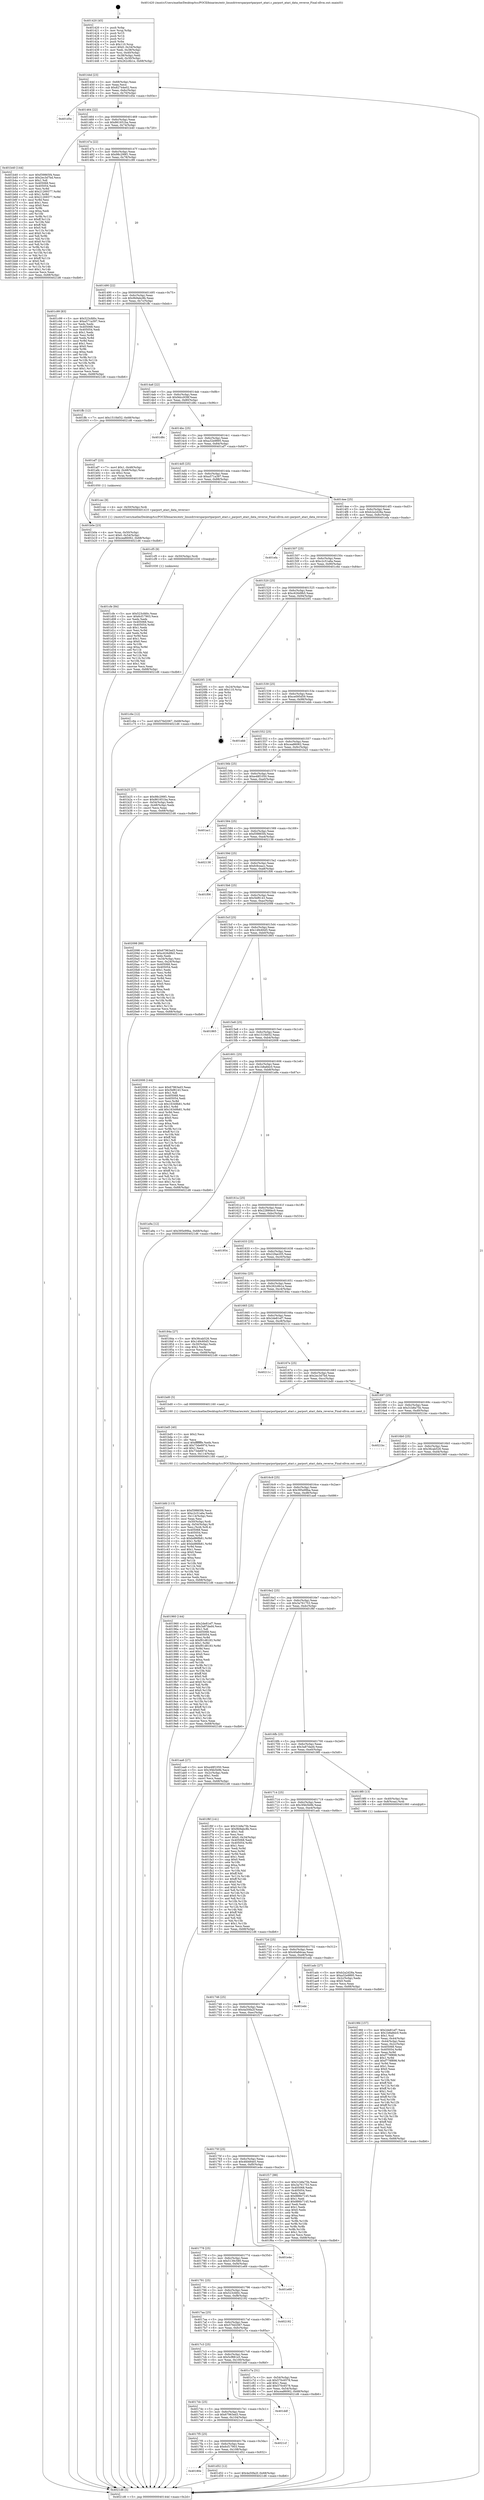 digraph "0x401420" {
  label = "0x401420 (/mnt/c/Users/mathe/Desktop/tcc/POCII/binaries/extr_linuxdriversparportparport_atari.c_parport_atari_data_reverse_Final-ollvm.out::main(0))"
  labelloc = "t"
  node[shape=record]

  Entry [label="",width=0.3,height=0.3,shape=circle,fillcolor=black,style=filled]
  "0x40144d" [label="{
     0x40144d [23]\l
     | [instrs]\l
     &nbsp;&nbsp;0x40144d \<+3\>: mov -0x68(%rbp),%eax\l
     &nbsp;&nbsp;0x401450 \<+2\>: mov %eax,%ecx\l
     &nbsp;&nbsp;0x401452 \<+6\>: sub $0x82744e02,%ecx\l
     &nbsp;&nbsp;0x401458 \<+3\>: mov %eax,-0x6c(%rbp)\l
     &nbsp;&nbsp;0x40145b \<+3\>: mov %ecx,-0x70(%rbp)\l
     &nbsp;&nbsp;0x40145e \<+6\>: je 0000000000401d5e \<main+0x93e\>\l
  }"]
  "0x401d5e" [label="{
     0x401d5e\l
  }", style=dashed]
  "0x401464" [label="{
     0x401464 [22]\l
     | [instrs]\l
     &nbsp;&nbsp;0x401464 \<+5\>: jmp 0000000000401469 \<main+0x49\>\l
     &nbsp;&nbsp;0x401469 \<+3\>: mov -0x6c(%rbp),%eax\l
     &nbsp;&nbsp;0x40146c \<+5\>: sub $0x861651ba,%eax\l
     &nbsp;&nbsp;0x401471 \<+3\>: mov %eax,-0x74(%rbp)\l
     &nbsp;&nbsp;0x401474 \<+6\>: je 0000000000401b40 \<main+0x720\>\l
  }"]
  Exit [label="",width=0.3,height=0.3,shape=circle,fillcolor=black,style=filled,peripheries=2]
  "0x401b40" [label="{
     0x401b40 [144]\l
     | [instrs]\l
     &nbsp;&nbsp;0x401b40 \<+5\>: mov $0xf39865f4,%eax\l
     &nbsp;&nbsp;0x401b45 \<+5\>: mov $0x2ec3d7bd,%ecx\l
     &nbsp;&nbsp;0x401b4a \<+2\>: mov $0x1,%dl\l
     &nbsp;&nbsp;0x401b4c \<+7\>: mov 0x405068,%esi\l
     &nbsp;&nbsp;0x401b53 \<+7\>: mov 0x405054,%edi\l
     &nbsp;&nbsp;0x401b5a \<+3\>: mov %esi,%r8d\l
     &nbsp;&nbsp;0x401b5d \<+7\>: add $0x21269377,%r8d\l
     &nbsp;&nbsp;0x401b64 \<+4\>: sub $0x1,%r8d\l
     &nbsp;&nbsp;0x401b68 \<+7\>: sub $0x21269377,%r8d\l
     &nbsp;&nbsp;0x401b6f \<+4\>: imul %r8d,%esi\l
     &nbsp;&nbsp;0x401b73 \<+3\>: and $0x1,%esi\l
     &nbsp;&nbsp;0x401b76 \<+3\>: cmp $0x0,%esi\l
     &nbsp;&nbsp;0x401b79 \<+4\>: sete %r9b\l
     &nbsp;&nbsp;0x401b7d \<+3\>: cmp $0xa,%edi\l
     &nbsp;&nbsp;0x401b80 \<+4\>: setl %r10b\l
     &nbsp;&nbsp;0x401b84 \<+3\>: mov %r9b,%r11b\l
     &nbsp;&nbsp;0x401b87 \<+4\>: xor $0xff,%r11b\l
     &nbsp;&nbsp;0x401b8b \<+3\>: mov %r10b,%bl\l
     &nbsp;&nbsp;0x401b8e \<+3\>: xor $0xff,%bl\l
     &nbsp;&nbsp;0x401b91 \<+3\>: xor $0x0,%dl\l
     &nbsp;&nbsp;0x401b94 \<+3\>: mov %r11b,%r14b\l
     &nbsp;&nbsp;0x401b97 \<+4\>: and $0x0,%r14b\l
     &nbsp;&nbsp;0x401b9b \<+3\>: and %dl,%r9b\l
     &nbsp;&nbsp;0x401b9e \<+3\>: mov %bl,%r15b\l
     &nbsp;&nbsp;0x401ba1 \<+4\>: and $0x0,%r15b\l
     &nbsp;&nbsp;0x401ba5 \<+3\>: and %dl,%r10b\l
     &nbsp;&nbsp;0x401ba8 \<+3\>: or %r9b,%r14b\l
     &nbsp;&nbsp;0x401bab \<+3\>: or %r10b,%r15b\l
     &nbsp;&nbsp;0x401bae \<+3\>: xor %r15b,%r14b\l
     &nbsp;&nbsp;0x401bb1 \<+3\>: or %bl,%r11b\l
     &nbsp;&nbsp;0x401bb4 \<+4\>: xor $0xff,%r11b\l
     &nbsp;&nbsp;0x401bb8 \<+3\>: or $0x0,%dl\l
     &nbsp;&nbsp;0x401bbb \<+3\>: and %dl,%r11b\l
     &nbsp;&nbsp;0x401bbe \<+3\>: or %r11b,%r14b\l
     &nbsp;&nbsp;0x401bc1 \<+4\>: test $0x1,%r14b\l
     &nbsp;&nbsp;0x401bc5 \<+3\>: cmovne %ecx,%eax\l
     &nbsp;&nbsp;0x401bc8 \<+3\>: mov %eax,-0x68(%rbp)\l
     &nbsp;&nbsp;0x401bcb \<+5\>: jmp 00000000004021d6 \<main+0xdb6\>\l
  }"]
  "0x40147a" [label="{
     0x40147a [22]\l
     | [instrs]\l
     &nbsp;&nbsp;0x40147a \<+5\>: jmp 000000000040147f \<main+0x5f\>\l
     &nbsp;&nbsp;0x40147f \<+3\>: mov -0x6c(%rbp),%eax\l
     &nbsp;&nbsp;0x401482 \<+5\>: sub $0x98c299f1,%eax\l
     &nbsp;&nbsp;0x401487 \<+3\>: mov %eax,-0x78(%rbp)\l
     &nbsp;&nbsp;0x40148a \<+6\>: je 0000000000401c99 \<main+0x879\>\l
  }"]
  "0x40180e" [label="{
     0x40180e\l
  }", style=dashed]
  "0x401c99" [label="{
     0x401c99 [83]\l
     | [instrs]\l
     &nbsp;&nbsp;0x401c99 \<+5\>: mov $0x523cfd0c,%eax\l
     &nbsp;&nbsp;0x401c9e \<+5\>: mov $0xa571a397,%ecx\l
     &nbsp;&nbsp;0x401ca3 \<+2\>: xor %edx,%edx\l
     &nbsp;&nbsp;0x401ca5 \<+7\>: mov 0x405068,%esi\l
     &nbsp;&nbsp;0x401cac \<+7\>: mov 0x405054,%edi\l
     &nbsp;&nbsp;0x401cb3 \<+3\>: sub $0x1,%edx\l
     &nbsp;&nbsp;0x401cb6 \<+3\>: mov %esi,%r8d\l
     &nbsp;&nbsp;0x401cb9 \<+3\>: add %edx,%r8d\l
     &nbsp;&nbsp;0x401cbc \<+4\>: imul %r8d,%esi\l
     &nbsp;&nbsp;0x401cc0 \<+3\>: and $0x1,%esi\l
     &nbsp;&nbsp;0x401cc3 \<+3\>: cmp $0x0,%esi\l
     &nbsp;&nbsp;0x401cc6 \<+4\>: sete %r9b\l
     &nbsp;&nbsp;0x401cca \<+3\>: cmp $0xa,%edi\l
     &nbsp;&nbsp;0x401ccd \<+4\>: setl %r10b\l
     &nbsp;&nbsp;0x401cd1 \<+3\>: mov %r9b,%r11b\l
     &nbsp;&nbsp;0x401cd4 \<+3\>: and %r10b,%r11b\l
     &nbsp;&nbsp;0x401cd7 \<+3\>: xor %r10b,%r9b\l
     &nbsp;&nbsp;0x401cda \<+3\>: or %r9b,%r11b\l
     &nbsp;&nbsp;0x401cdd \<+4\>: test $0x1,%r11b\l
     &nbsp;&nbsp;0x401ce1 \<+3\>: cmovne %ecx,%eax\l
     &nbsp;&nbsp;0x401ce4 \<+3\>: mov %eax,-0x68(%rbp)\l
     &nbsp;&nbsp;0x401ce7 \<+5\>: jmp 00000000004021d6 \<main+0xdb6\>\l
  }"]
  "0x401490" [label="{
     0x401490 [22]\l
     | [instrs]\l
     &nbsp;&nbsp;0x401490 \<+5\>: jmp 0000000000401495 \<main+0x75\>\l
     &nbsp;&nbsp;0x401495 \<+3\>: mov -0x6c(%rbp),%eax\l
     &nbsp;&nbsp;0x401498 \<+5\>: sub $0x9b9abc8b,%eax\l
     &nbsp;&nbsp;0x40149d \<+3\>: mov %eax,-0x7c(%rbp)\l
     &nbsp;&nbsp;0x4014a0 \<+6\>: je 0000000000401ffc \<main+0xbdc\>\l
  }"]
  "0x401d52" [label="{
     0x401d52 [12]\l
     | [instrs]\l
     &nbsp;&nbsp;0x401d52 \<+7\>: movl $0x4a50fa2f,-0x68(%rbp)\l
     &nbsp;&nbsp;0x401d59 \<+5\>: jmp 00000000004021d6 \<main+0xdb6\>\l
  }"]
  "0x401ffc" [label="{
     0x401ffc [12]\l
     | [instrs]\l
     &nbsp;&nbsp;0x401ffc \<+7\>: movl $0x1510bf32,-0x68(%rbp)\l
     &nbsp;&nbsp;0x402003 \<+5\>: jmp 00000000004021d6 \<main+0xdb6\>\l
  }"]
  "0x4014a6" [label="{
     0x4014a6 [22]\l
     | [instrs]\l
     &nbsp;&nbsp;0x4014a6 \<+5\>: jmp 00000000004014ab \<main+0x8b\>\l
     &nbsp;&nbsp;0x4014ab \<+3\>: mov -0x6c(%rbp),%eax\l
     &nbsp;&nbsp;0x4014ae \<+5\>: sub $0x9dcc939f,%eax\l
     &nbsp;&nbsp;0x4014b3 \<+3\>: mov %eax,-0x80(%rbp)\l
     &nbsp;&nbsp;0x4014b6 \<+6\>: je 0000000000401d8c \<main+0x96c\>\l
  }"]
  "0x4017f5" [label="{
     0x4017f5 [25]\l
     | [instrs]\l
     &nbsp;&nbsp;0x4017f5 \<+5\>: jmp 00000000004017fa \<main+0x3da\>\l
     &nbsp;&nbsp;0x4017fa \<+3\>: mov -0x6c(%rbp),%eax\l
     &nbsp;&nbsp;0x4017fd \<+5\>: sub $0x6cf17903,%eax\l
     &nbsp;&nbsp;0x401802 \<+6\>: mov %eax,-0x108(%rbp)\l
     &nbsp;&nbsp;0x401808 \<+6\>: je 0000000000401d52 \<main+0x932\>\l
  }"]
  "0x401d8c" [label="{
     0x401d8c\l
  }", style=dashed]
  "0x4014bc" [label="{
     0x4014bc [25]\l
     | [instrs]\l
     &nbsp;&nbsp;0x4014bc \<+5\>: jmp 00000000004014c1 \<main+0xa1\>\l
     &nbsp;&nbsp;0x4014c1 \<+3\>: mov -0x6c(%rbp),%eax\l
     &nbsp;&nbsp;0x4014c4 \<+5\>: sub $0xa32e9895,%eax\l
     &nbsp;&nbsp;0x4014c9 \<+6\>: mov %eax,-0x84(%rbp)\l
     &nbsp;&nbsp;0x4014cf \<+6\>: je 0000000000401af7 \<main+0x6d7\>\l
  }"]
  "0x4021cf" [label="{
     0x4021cf\l
  }", style=dashed]
  "0x401af7" [label="{
     0x401af7 [23]\l
     | [instrs]\l
     &nbsp;&nbsp;0x401af7 \<+7\>: movl $0x1,-0x48(%rbp)\l
     &nbsp;&nbsp;0x401afe \<+4\>: movslq -0x48(%rbp),%rax\l
     &nbsp;&nbsp;0x401b02 \<+4\>: shl $0x2,%rax\l
     &nbsp;&nbsp;0x401b06 \<+3\>: mov %rax,%rdi\l
     &nbsp;&nbsp;0x401b09 \<+5\>: call 0000000000401050 \<malloc@plt\>\l
     | [calls]\l
     &nbsp;&nbsp;0x401050 \{1\} (unknown)\l
  }"]
  "0x4014d5" [label="{
     0x4014d5 [25]\l
     | [instrs]\l
     &nbsp;&nbsp;0x4014d5 \<+5\>: jmp 00000000004014da \<main+0xba\>\l
     &nbsp;&nbsp;0x4014da \<+3\>: mov -0x6c(%rbp),%eax\l
     &nbsp;&nbsp;0x4014dd \<+5\>: sub $0xa571a397,%eax\l
     &nbsp;&nbsp;0x4014e2 \<+6\>: mov %eax,-0x88(%rbp)\l
     &nbsp;&nbsp;0x4014e8 \<+6\>: je 0000000000401cec \<main+0x8cc\>\l
  }"]
  "0x4017dc" [label="{
     0x4017dc [25]\l
     | [instrs]\l
     &nbsp;&nbsp;0x4017dc \<+5\>: jmp 00000000004017e1 \<main+0x3c1\>\l
     &nbsp;&nbsp;0x4017e1 \<+3\>: mov -0x6c(%rbp),%eax\l
     &nbsp;&nbsp;0x4017e4 \<+5\>: sub $0x67963ed3,%eax\l
     &nbsp;&nbsp;0x4017e9 \<+6\>: mov %eax,-0x104(%rbp)\l
     &nbsp;&nbsp;0x4017ef \<+6\>: je 00000000004021cf \<main+0xdaf\>\l
  }"]
  "0x401cec" [label="{
     0x401cec [9]\l
     | [instrs]\l
     &nbsp;&nbsp;0x401cec \<+4\>: mov -0x50(%rbp),%rdi\l
     &nbsp;&nbsp;0x401cf0 \<+5\>: call 0000000000401410 \<parport_atari_data_reverse\>\l
     | [calls]\l
     &nbsp;&nbsp;0x401410 \{1\} (/mnt/c/Users/mathe/Desktop/tcc/POCII/binaries/extr_linuxdriversparportparport_atari.c_parport_atari_data_reverse_Final-ollvm.out::parport_atari_data_reverse)\l
  }"]
  "0x4014ee" [label="{
     0x4014ee [25]\l
     | [instrs]\l
     &nbsp;&nbsp;0x4014ee \<+5\>: jmp 00000000004014f3 \<main+0xd3\>\l
     &nbsp;&nbsp;0x4014f3 \<+3\>: mov -0x6c(%rbp),%eax\l
     &nbsp;&nbsp;0x4014f6 \<+5\>: sub $0xb2a2d28a,%eax\l
     &nbsp;&nbsp;0x4014fb \<+6\>: mov %eax,-0x8c(%rbp)\l
     &nbsp;&nbsp;0x401501 \<+6\>: je 0000000000401efa \<main+0xada\>\l
  }"]
  "0x401ddf" [label="{
     0x401ddf\l
  }", style=dashed]
  "0x401efa" [label="{
     0x401efa\l
  }", style=dashed]
  "0x401507" [label="{
     0x401507 [25]\l
     | [instrs]\l
     &nbsp;&nbsp;0x401507 \<+5\>: jmp 000000000040150c \<main+0xec\>\l
     &nbsp;&nbsp;0x40150c \<+3\>: mov -0x6c(%rbp),%eax\l
     &nbsp;&nbsp;0x40150f \<+5\>: sub $0xc2c51a6a,%eax\l
     &nbsp;&nbsp;0x401514 \<+6\>: mov %eax,-0x90(%rbp)\l
     &nbsp;&nbsp;0x40151a \<+6\>: je 0000000000401c6e \<main+0x84e\>\l
  }"]
  "0x401cfe" [label="{
     0x401cfe [84]\l
     | [instrs]\l
     &nbsp;&nbsp;0x401cfe \<+5\>: mov $0x523cfd0c,%eax\l
     &nbsp;&nbsp;0x401d03 \<+5\>: mov $0x6cf17903,%ecx\l
     &nbsp;&nbsp;0x401d08 \<+2\>: xor %edx,%edx\l
     &nbsp;&nbsp;0x401d0a \<+7\>: mov 0x405068,%esi\l
     &nbsp;&nbsp;0x401d11 \<+8\>: mov 0x405054,%r8d\l
     &nbsp;&nbsp;0x401d19 \<+3\>: sub $0x1,%edx\l
     &nbsp;&nbsp;0x401d1c \<+3\>: mov %esi,%r9d\l
     &nbsp;&nbsp;0x401d1f \<+3\>: add %edx,%r9d\l
     &nbsp;&nbsp;0x401d22 \<+4\>: imul %r9d,%esi\l
     &nbsp;&nbsp;0x401d26 \<+3\>: and $0x1,%esi\l
     &nbsp;&nbsp;0x401d29 \<+3\>: cmp $0x0,%esi\l
     &nbsp;&nbsp;0x401d2c \<+4\>: sete %r10b\l
     &nbsp;&nbsp;0x401d30 \<+4\>: cmp $0xa,%r8d\l
     &nbsp;&nbsp;0x401d34 \<+4\>: setl %r11b\l
     &nbsp;&nbsp;0x401d38 \<+3\>: mov %r10b,%bl\l
     &nbsp;&nbsp;0x401d3b \<+3\>: and %r11b,%bl\l
     &nbsp;&nbsp;0x401d3e \<+3\>: xor %r11b,%r10b\l
     &nbsp;&nbsp;0x401d41 \<+3\>: or %r10b,%bl\l
     &nbsp;&nbsp;0x401d44 \<+3\>: test $0x1,%bl\l
     &nbsp;&nbsp;0x401d47 \<+3\>: cmovne %ecx,%eax\l
     &nbsp;&nbsp;0x401d4a \<+3\>: mov %eax,-0x68(%rbp)\l
     &nbsp;&nbsp;0x401d4d \<+5\>: jmp 00000000004021d6 \<main+0xdb6\>\l
  }"]
  "0x401c6e" [label="{
     0x401c6e [12]\l
     | [instrs]\l
     &nbsp;&nbsp;0x401c6e \<+7\>: movl $0x576d2067,-0x68(%rbp)\l
     &nbsp;&nbsp;0x401c75 \<+5\>: jmp 00000000004021d6 \<main+0xdb6\>\l
  }"]
  "0x401520" [label="{
     0x401520 [25]\l
     | [instrs]\l
     &nbsp;&nbsp;0x401520 \<+5\>: jmp 0000000000401525 \<main+0x105\>\l
     &nbsp;&nbsp;0x401525 \<+3\>: mov -0x6c(%rbp),%eax\l
     &nbsp;&nbsp;0x401528 \<+5\>: sub $0xc626d9b5,%eax\l
     &nbsp;&nbsp;0x40152d \<+6\>: mov %eax,-0x94(%rbp)\l
     &nbsp;&nbsp;0x401533 \<+6\>: je 00000000004020f1 \<main+0xcd1\>\l
  }"]
  "0x401cf5" [label="{
     0x401cf5 [9]\l
     | [instrs]\l
     &nbsp;&nbsp;0x401cf5 \<+4\>: mov -0x50(%rbp),%rdi\l
     &nbsp;&nbsp;0x401cf9 \<+5\>: call 0000000000401030 \<free@plt\>\l
     | [calls]\l
     &nbsp;&nbsp;0x401030 \{1\} (unknown)\l
  }"]
  "0x4020f1" [label="{
     0x4020f1 [19]\l
     | [instrs]\l
     &nbsp;&nbsp;0x4020f1 \<+3\>: mov -0x24(%rbp),%eax\l
     &nbsp;&nbsp;0x4020f4 \<+7\>: add $0x110,%rsp\l
     &nbsp;&nbsp;0x4020fb \<+1\>: pop %rbx\l
     &nbsp;&nbsp;0x4020fc \<+2\>: pop %r12\l
     &nbsp;&nbsp;0x4020fe \<+2\>: pop %r14\l
     &nbsp;&nbsp;0x402100 \<+2\>: pop %r15\l
     &nbsp;&nbsp;0x402102 \<+1\>: pop %rbp\l
     &nbsp;&nbsp;0x402103 \<+1\>: ret\l
  }"]
  "0x401539" [label="{
     0x401539 [25]\l
     | [instrs]\l
     &nbsp;&nbsp;0x401539 \<+5\>: jmp 000000000040153e \<main+0x11e\>\l
     &nbsp;&nbsp;0x40153e \<+3\>: mov -0x6c(%rbp),%eax\l
     &nbsp;&nbsp;0x401541 \<+5\>: sub $0xce095d59,%eax\l
     &nbsp;&nbsp;0x401546 \<+6\>: mov %eax,-0x98(%rbp)\l
     &nbsp;&nbsp;0x40154c \<+6\>: je 0000000000401ebb \<main+0xa9b\>\l
  }"]
  "0x4017c3" [label="{
     0x4017c3 [25]\l
     | [instrs]\l
     &nbsp;&nbsp;0x4017c3 \<+5\>: jmp 00000000004017c8 \<main+0x3a8\>\l
     &nbsp;&nbsp;0x4017c8 \<+3\>: mov -0x6c(%rbp),%eax\l
     &nbsp;&nbsp;0x4017cb \<+5\>: sub $0x5cf881e5,%eax\l
     &nbsp;&nbsp;0x4017d0 \<+6\>: mov %eax,-0x100(%rbp)\l
     &nbsp;&nbsp;0x4017d6 \<+6\>: je 0000000000401ddf \<main+0x9bf\>\l
  }"]
  "0x401ebb" [label="{
     0x401ebb\l
  }", style=dashed]
  "0x401552" [label="{
     0x401552 [25]\l
     | [instrs]\l
     &nbsp;&nbsp;0x401552 \<+5\>: jmp 0000000000401557 \<main+0x137\>\l
     &nbsp;&nbsp;0x401557 \<+3\>: mov -0x6c(%rbp),%eax\l
     &nbsp;&nbsp;0x40155a \<+5\>: sub $0xcea86062,%eax\l
     &nbsp;&nbsp;0x40155f \<+6\>: mov %eax,-0x9c(%rbp)\l
     &nbsp;&nbsp;0x401565 \<+6\>: je 0000000000401b25 \<main+0x705\>\l
  }"]
  "0x401c7a" [label="{
     0x401c7a [31]\l
     | [instrs]\l
     &nbsp;&nbsp;0x401c7a \<+3\>: mov -0x54(%rbp),%eax\l
     &nbsp;&nbsp;0x401c7d \<+5\>: sub $0x570c6578,%eax\l
     &nbsp;&nbsp;0x401c82 \<+3\>: add $0x1,%eax\l
     &nbsp;&nbsp;0x401c85 \<+5\>: add $0x570c6578,%eax\l
     &nbsp;&nbsp;0x401c8a \<+3\>: mov %eax,-0x54(%rbp)\l
     &nbsp;&nbsp;0x401c8d \<+7\>: movl $0xcea86062,-0x68(%rbp)\l
     &nbsp;&nbsp;0x401c94 \<+5\>: jmp 00000000004021d6 \<main+0xdb6\>\l
  }"]
  "0x401b25" [label="{
     0x401b25 [27]\l
     | [instrs]\l
     &nbsp;&nbsp;0x401b25 \<+5\>: mov $0x98c299f1,%eax\l
     &nbsp;&nbsp;0x401b2a \<+5\>: mov $0x861651ba,%ecx\l
     &nbsp;&nbsp;0x401b2f \<+3\>: mov -0x54(%rbp),%edx\l
     &nbsp;&nbsp;0x401b32 \<+3\>: cmp -0x48(%rbp),%edx\l
     &nbsp;&nbsp;0x401b35 \<+3\>: cmovl %ecx,%eax\l
     &nbsp;&nbsp;0x401b38 \<+3\>: mov %eax,-0x68(%rbp)\l
     &nbsp;&nbsp;0x401b3b \<+5\>: jmp 00000000004021d6 \<main+0xdb6\>\l
  }"]
  "0x40156b" [label="{
     0x40156b [25]\l
     | [instrs]\l
     &nbsp;&nbsp;0x40156b \<+5\>: jmp 0000000000401570 \<main+0x150\>\l
     &nbsp;&nbsp;0x401570 \<+3\>: mov -0x6c(%rbp),%eax\l
     &nbsp;&nbsp;0x401573 \<+5\>: sub $0xe48f1050,%eax\l
     &nbsp;&nbsp;0x401578 \<+6\>: mov %eax,-0xa0(%rbp)\l
     &nbsp;&nbsp;0x40157e \<+6\>: je 0000000000401ac1 \<main+0x6a1\>\l
  }"]
  "0x4017aa" [label="{
     0x4017aa [25]\l
     | [instrs]\l
     &nbsp;&nbsp;0x4017aa \<+5\>: jmp 00000000004017af \<main+0x38f\>\l
     &nbsp;&nbsp;0x4017af \<+3\>: mov -0x6c(%rbp),%eax\l
     &nbsp;&nbsp;0x4017b2 \<+5\>: sub $0x576d2067,%eax\l
     &nbsp;&nbsp;0x4017b7 \<+6\>: mov %eax,-0xfc(%rbp)\l
     &nbsp;&nbsp;0x4017bd \<+6\>: je 0000000000401c7a \<main+0x85a\>\l
  }"]
  "0x401ac1" [label="{
     0x401ac1\l
  }", style=dashed]
  "0x401584" [label="{
     0x401584 [25]\l
     | [instrs]\l
     &nbsp;&nbsp;0x401584 \<+5\>: jmp 0000000000401589 \<main+0x169\>\l
     &nbsp;&nbsp;0x401589 \<+3\>: mov -0x6c(%rbp),%eax\l
     &nbsp;&nbsp;0x40158c \<+5\>: sub $0xf39865f4,%eax\l
     &nbsp;&nbsp;0x401591 \<+6\>: mov %eax,-0xa4(%rbp)\l
     &nbsp;&nbsp;0x401597 \<+6\>: je 0000000000402138 \<main+0xd18\>\l
  }"]
  "0x402192" [label="{
     0x402192\l
  }", style=dashed]
  "0x402138" [label="{
     0x402138\l
  }", style=dashed]
  "0x40159d" [label="{
     0x40159d [25]\l
     | [instrs]\l
     &nbsp;&nbsp;0x40159d \<+5\>: jmp 00000000004015a2 \<main+0x182\>\l
     &nbsp;&nbsp;0x4015a2 \<+3\>: mov -0x6c(%rbp),%eax\l
     &nbsp;&nbsp;0x4015a5 \<+5\>: sub $0xfc9ceacc,%eax\l
     &nbsp;&nbsp;0x4015aa \<+6\>: mov %eax,-0xa8(%rbp)\l
     &nbsp;&nbsp;0x4015b0 \<+6\>: je 0000000000401f06 \<main+0xae6\>\l
  }"]
  "0x401791" [label="{
     0x401791 [25]\l
     | [instrs]\l
     &nbsp;&nbsp;0x401791 \<+5\>: jmp 0000000000401796 \<main+0x376\>\l
     &nbsp;&nbsp;0x401796 \<+3\>: mov -0x6c(%rbp),%eax\l
     &nbsp;&nbsp;0x401799 \<+5\>: sub $0x523cfd0c,%eax\l
     &nbsp;&nbsp;0x40179e \<+6\>: mov %eax,-0xf8(%rbp)\l
     &nbsp;&nbsp;0x4017a4 \<+6\>: je 0000000000402192 \<main+0xd72\>\l
  }"]
  "0x401f06" [label="{
     0x401f06\l
  }", style=dashed]
  "0x4015b6" [label="{
     0x4015b6 [25]\l
     | [instrs]\l
     &nbsp;&nbsp;0x4015b6 \<+5\>: jmp 00000000004015bb \<main+0x19b\>\l
     &nbsp;&nbsp;0x4015bb \<+3\>: mov -0x6c(%rbp),%eax\l
     &nbsp;&nbsp;0x4015be \<+5\>: sub $0x5bf8143,%eax\l
     &nbsp;&nbsp;0x4015c3 \<+6\>: mov %eax,-0xac(%rbp)\l
     &nbsp;&nbsp;0x4015c9 \<+6\>: je 0000000000402098 \<main+0xc78\>\l
  }"]
  "0x401e69" [label="{
     0x401e69\l
  }", style=dashed]
  "0x402098" [label="{
     0x402098 [89]\l
     | [instrs]\l
     &nbsp;&nbsp;0x402098 \<+5\>: mov $0x67963ed3,%eax\l
     &nbsp;&nbsp;0x40209d \<+5\>: mov $0xc626d9b5,%ecx\l
     &nbsp;&nbsp;0x4020a2 \<+2\>: xor %edx,%edx\l
     &nbsp;&nbsp;0x4020a4 \<+3\>: mov -0x34(%rbp),%esi\l
     &nbsp;&nbsp;0x4020a7 \<+3\>: mov %esi,-0x24(%rbp)\l
     &nbsp;&nbsp;0x4020aa \<+7\>: mov 0x405068,%esi\l
     &nbsp;&nbsp;0x4020b1 \<+7\>: mov 0x405054,%edi\l
     &nbsp;&nbsp;0x4020b8 \<+3\>: sub $0x1,%edx\l
     &nbsp;&nbsp;0x4020bb \<+3\>: mov %esi,%r8d\l
     &nbsp;&nbsp;0x4020be \<+3\>: add %edx,%r8d\l
     &nbsp;&nbsp;0x4020c1 \<+4\>: imul %r8d,%esi\l
     &nbsp;&nbsp;0x4020c5 \<+3\>: and $0x1,%esi\l
     &nbsp;&nbsp;0x4020c8 \<+3\>: cmp $0x0,%esi\l
     &nbsp;&nbsp;0x4020cb \<+4\>: sete %r9b\l
     &nbsp;&nbsp;0x4020cf \<+3\>: cmp $0xa,%edi\l
     &nbsp;&nbsp;0x4020d2 \<+4\>: setl %r10b\l
     &nbsp;&nbsp;0x4020d6 \<+3\>: mov %r9b,%r11b\l
     &nbsp;&nbsp;0x4020d9 \<+3\>: and %r10b,%r11b\l
     &nbsp;&nbsp;0x4020dc \<+3\>: xor %r10b,%r9b\l
     &nbsp;&nbsp;0x4020df \<+3\>: or %r9b,%r11b\l
     &nbsp;&nbsp;0x4020e2 \<+4\>: test $0x1,%r11b\l
     &nbsp;&nbsp;0x4020e6 \<+3\>: cmovne %ecx,%eax\l
     &nbsp;&nbsp;0x4020e9 \<+3\>: mov %eax,-0x68(%rbp)\l
     &nbsp;&nbsp;0x4020ec \<+5\>: jmp 00000000004021d6 \<main+0xdb6\>\l
  }"]
  "0x4015cf" [label="{
     0x4015cf [25]\l
     | [instrs]\l
     &nbsp;&nbsp;0x4015cf \<+5\>: jmp 00000000004015d4 \<main+0x1b4\>\l
     &nbsp;&nbsp;0x4015d4 \<+3\>: mov -0x6c(%rbp),%eax\l
     &nbsp;&nbsp;0x4015d7 \<+5\>: sub $0x149c60d5,%eax\l
     &nbsp;&nbsp;0x4015dc \<+6\>: mov %eax,-0xb0(%rbp)\l
     &nbsp;&nbsp;0x4015e2 \<+6\>: je 0000000000401865 \<main+0x445\>\l
  }"]
  "0x401778" [label="{
     0x401778 [25]\l
     | [instrs]\l
     &nbsp;&nbsp;0x401778 \<+5\>: jmp 000000000040177d \<main+0x35d\>\l
     &nbsp;&nbsp;0x40177d \<+3\>: mov -0x6c(%rbp),%eax\l
     &nbsp;&nbsp;0x401780 \<+5\>: sub $0x5139c580,%eax\l
     &nbsp;&nbsp;0x401785 \<+6\>: mov %eax,-0xf4(%rbp)\l
     &nbsp;&nbsp;0x40178b \<+6\>: je 0000000000401e69 \<main+0xa49\>\l
  }"]
  "0x401865" [label="{
     0x401865\l
  }", style=dashed]
  "0x4015e8" [label="{
     0x4015e8 [25]\l
     | [instrs]\l
     &nbsp;&nbsp;0x4015e8 \<+5\>: jmp 00000000004015ed \<main+0x1cd\>\l
     &nbsp;&nbsp;0x4015ed \<+3\>: mov -0x6c(%rbp),%eax\l
     &nbsp;&nbsp;0x4015f0 \<+5\>: sub $0x1510bf32,%eax\l
     &nbsp;&nbsp;0x4015f5 \<+6\>: mov %eax,-0xb4(%rbp)\l
     &nbsp;&nbsp;0x4015fb \<+6\>: je 0000000000402008 \<main+0xbe8\>\l
  }"]
  "0x401e4e" [label="{
     0x401e4e\l
  }", style=dashed]
  "0x402008" [label="{
     0x402008 [144]\l
     | [instrs]\l
     &nbsp;&nbsp;0x402008 \<+5\>: mov $0x67963ed3,%eax\l
     &nbsp;&nbsp;0x40200d \<+5\>: mov $0x5bf8143,%ecx\l
     &nbsp;&nbsp;0x402012 \<+2\>: mov $0x1,%dl\l
     &nbsp;&nbsp;0x402014 \<+7\>: mov 0x405068,%esi\l
     &nbsp;&nbsp;0x40201b \<+7\>: mov 0x405054,%edi\l
     &nbsp;&nbsp;0x402022 \<+3\>: mov %esi,%r8d\l
     &nbsp;&nbsp;0x402025 \<+7\>: sub $0x16349b81,%r8d\l
     &nbsp;&nbsp;0x40202c \<+4\>: sub $0x1,%r8d\l
     &nbsp;&nbsp;0x402030 \<+7\>: add $0x16349b81,%r8d\l
     &nbsp;&nbsp;0x402037 \<+4\>: imul %r8d,%esi\l
     &nbsp;&nbsp;0x40203b \<+3\>: and $0x1,%esi\l
     &nbsp;&nbsp;0x40203e \<+3\>: cmp $0x0,%esi\l
     &nbsp;&nbsp;0x402041 \<+4\>: sete %r9b\l
     &nbsp;&nbsp;0x402045 \<+3\>: cmp $0xa,%edi\l
     &nbsp;&nbsp;0x402048 \<+4\>: setl %r10b\l
     &nbsp;&nbsp;0x40204c \<+3\>: mov %r9b,%r11b\l
     &nbsp;&nbsp;0x40204f \<+4\>: xor $0xff,%r11b\l
     &nbsp;&nbsp;0x402053 \<+3\>: mov %r10b,%bl\l
     &nbsp;&nbsp;0x402056 \<+3\>: xor $0xff,%bl\l
     &nbsp;&nbsp;0x402059 \<+3\>: xor $0x1,%dl\l
     &nbsp;&nbsp;0x40205c \<+3\>: mov %r11b,%r14b\l
     &nbsp;&nbsp;0x40205f \<+4\>: and $0xff,%r14b\l
     &nbsp;&nbsp;0x402063 \<+3\>: and %dl,%r9b\l
     &nbsp;&nbsp;0x402066 \<+3\>: mov %bl,%r15b\l
     &nbsp;&nbsp;0x402069 \<+4\>: and $0xff,%r15b\l
     &nbsp;&nbsp;0x40206d \<+3\>: and %dl,%r10b\l
     &nbsp;&nbsp;0x402070 \<+3\>: or %r9b,%r14b\l
     &nbsp;&nbsp;0x402073 \<+3\>: or %r10b,%r15b\l
     &nbsp;&nbsp;0x402076 \<+3\>: xor %r15b,%r14b\l
     &nbsp;&nbsp;0x402079 \<+3\>: or %bl,%r11b\l
     &nbsp;&nbsp;0x40207c \<+4\>: xor $0xff,%r11b\l
     &nbsp;&nbsp;0x402080 \<+3\>: or $0x1,%dl\l
     &nbsp;&nbsp;0x402083 \<+3\>: and %dl,%r11b\l
     &nbsp;&nbsp;0x402086 \<+3\>: or %r11b,%r14b\l
     &nbsp;&nbsp;0x402089 \<+4\>: test $0x1,%r14b\l
     &nbsp;&nbsp;0x40208d \<+3\>: cmovne %ecx,%eax\l
     &nbsp;&nbsp;0x402090 \<+3\>: mov %eax,-0x68(%rbp)\l
     &nbsp;&nbsp;0x402093 \<+5\>: jmp 00000000004021d6 \<main+0xdb6\>\l
  }"]
  "0x401601" [label="{
     0x401601 [25]\l
     | [instrs]\l
     &nbsp;&nbsp;0x401601 \<+5\>: jmp 0000000000401606 \<main+0x1e6\>\l
     &nbsp;&nbsp;0x401606 \<+3\>: mov -0x6c(%rbp),%eax\l
     &nbsp;&nbsp;0x401609 \<+5\>: sub $0x1b8a8dc0,%eax\l
     &nbsp;&nbsp;0x40160e \<+6\>: mov %eax,-0xb8(%rbp)\l
     &nbsp;&nbsp;0x401614 \<+6\>: je 0000000000401a9a \<main+0x67a\>\l
  }"]
  "0x40175f" [label="{
     0x40175f [25]\l
     | [instrs]\l
     &nbsp;&nbsp;0x40175f \<+5\>: jmp 0000000000401764 \<main+0x344\>\l
     &nbsp;&nbsp;0x401764 \<+3\>: mov -0x6c(%rbp),%eax\l
     &nbsp;&nbsp;0x401767 \<+5\>: sub $0x4fd484e5,%eax\l
     &nbsp;&nbsp;0x40176c \<+6\>: mov %eax,-0xf0(%rbp)\l
     &nbsp;&nbsp;0x401772 \<+6\>: je 0000000000401e4e \<main+0xa2e\>\l
  }"]
  "0x401a9a" [label="{
     0x401a9a [12]\l
     | [instrs]\l
     &nbsp;&nbsp;0x401a9a \<+7\>: movl $0x395e99ba,-0x68(%rbp)\l
     &nbsp;&nbsp;0x401aa1 \<+5\>: jmp 00000000004021d6 \<main+0xdb6\>\l
  }"]
  "0x40161a" [label="{
     0x40161a [25]\l
     | [instrs]\l
     &nbsp;&nbsp;0x40161a \<+5\>: jmp 000000000040161f \<main+0x1ff\>\l
     &nbsp;&nbsp;0x40161f \<+3\>: mov -0x6c(%rbp),%eax\l
     &nbsp;&nbsp;0x401622 \<+5\>: sub $0x22890ec0,%eax\l
     &nbsp;&nbsp;0x401627 \<+6\>: mov %eax,-0xbc(%rbp)\l
     &nbsp;&nbsp;0x40162d \<+6\>: je 0000000000401954 \<main+0x534\>\l
  }"]
  "0x401f17" [label="{
     0x401f17 [88]\l
     | [instrs]\l
     &nbsp;&nbsp;0x401f17 \<+5\>: mov $0x31b8a75b,%eax\l
     &nbsp;&nbsp;0x401f1c \<+5\>: mov $0x3a761753,%ecx\l
     &nbsp;&nbsp;0x401f21 \<+7\>: mov 0x405068,%edx\l
     &nbsp;&nbsp;0x401f28 \<+7\>: mov 0x405054,%esi\l
     &nbsp;&nbsp;0x401f2f \<+2\>: mov %edx,%edi\l
     &nbsp;&nbsp;0x401f31 \<+6\>: sub $0x886b7145,%edi\l
     &nbsp;&nbsp;0x401f37 \<+3\>: sub $0x1,%edi\l
     &nbsp;&nbsp;0x401f3a \<+6\>: add $0x886b7145,%edi\l
     &nbsp;&nbsp;0x401f40 \<+3\>: imul %edi,%edx\l
     &nbsp;&nbsp;0x401f43 \<+3\>: and $0x1,%edx\l
     &nbsp;&nbsp;0x401f46 \<+3\>: cmp $0x0,%edx\l
     &nbsp;&nbsp;0x401f49 \<+4\>: sete %r8b\l
     &nbsp;&nbsp;0x401f4d \<+3\>: cmp $0xa,%esi\l
     &nbsp;&nbsp;0x401f50 \<+4\>: setl %r9b\l
     &nbsp;&nbsp;0x401f54 \<+3\>: mov %r8b,%r10b\l
     &nbsp;&nbsp;0x401f57 \<+3\>: and %r9b,%r10b\l
     &nbsp;&nbsp;0x401f5a \<+3\>: xor %r9b,%r8b\l
     &nbsp;&nbsp;0x401f5d \<+3\>: or %r8b,%r10b\l
     &nbsp;&nbsp;0x401f60 \<+4\>: test $0x1,%r10b\l
     &nbsp;&nbsp;0x401f64 \<+3\>: cmovne %ecx,%eax\l
     &nbsp;&nbsp;0x401f67 \<+3\>: mov %eax,-0x68(%rbp)\l
     &nbsp;&nbsp;0x401f6a \<+5\>: jmp 00000000004021d6 \<main+0xdb6\>\l
  }"]
  "0x401954" [label="{
     0x401954\l
  }", style=dashed]
  "0x401633" [label="{
     0x401633 [25]\l
     | [instrs]\l
     &nbsp;&nbsp;0x401633 \<+5\>: jmp 0000000000401638 \<main+0x218\>\l
     &nbsp;&nbsp;0x401638 \<+3\>: mov -0x6c(%rbp),%eax\l
     &nbsp;&nbsp;0x40163b \<+5\>: sub $0x22fae205,%eax\l
     &nbsp;&nbsp;0x401640 \<+6\>: mov %eax,-0xc0(%rbp)\l
     &nbsp;&nbsp;0x401646 \<+6\>: je 00000000004021b0 \<main+0xd90\>\l
  }"]
  "0x401746" [label="{
     0x401746 [25]\l
     | [instrs]\l
     &nbsp;&nbsp;0x401746 \<+5\>: jmp 000000000040174b \<main+0x32b\>\l
     &nbsp;&nbsp;0x40174b \<+3\>: mov -0x6c(%rbp),%eax\l
     &nbsp;&nbsp;0x40174e \<+5\>: sub $0x4a50fa2f,%eax\l
     &nbsp;&nbsp;0x401753 \<+6\>: mov %eax,-0xec(%rbp)\l
     &nbsp;&nbsp;0x401759 \<+6\>: je 0000000000401f17 \<main+0xaf7\>\l
  }"]
  "0x4021b0" [label="{
     0x4021b0\l
  }", style=dashed]
  "0x40164c" [label="{
     0x40164c [25]\l
     | [instrs]\l
     &nbsp;&nbsp;0x40164c \<+5\>: jmp 0000000000401651 \<main+0x231\>\l
     &nbsp;&nbsp;0x401651 \<+3\>: mov -0x6c(%rbp),%eax\l
     &nbsp;&nbsp;0x401654 \<+5\>: sub $0x262c6b1e,%eax\l
     &nbsp;&nbsp;0x401659 \<+6\>: mov %eax,-0xc4(%rbp)\l
     &nbsp;&nbsp;0x40165f \<+6\>: je 000000000040184a \<main+0x42a\>\l
  }"]
  "0x401edc" [label="{
     0x401edc\l
  }", style=dashed]
  "0x40184a" [label="{
     0x40184a [27]\l
     | [instrs]\l
     &nbsp;&nbsp;0x40184a \<+5\>: mov $0x36cab526,%eax\l
     &nbsp;&nbsp;0x40184f \<+5\>: mov $0x149c60d5,%ecx\l
     &nbsp;&nbsp;0x401854 \<+3\>: mov -0x30(%rbp),%edx\l
     &nbsp;&nbsp;0x401857 \<+3\>: cmp $0x2,%edx\l
     &nbsp;&nbsp;0x40185a \<+3\>: cmovne %ecx,%eax\l
     &nbsp;&nbsp;0x40185d \<+3\>: mov %eax,-0x68(%rbp)\l
     &nbsp;&nbsp;0x401860 \<+5\>: jmp 00000000004021d6 \<main+0xdb6\>\l
  }"]
  "0x401665" [label="{
     0x401665 [25]\l
     | [instrs]\l
     &nbsp;&nbsp;0x401665 \<+5\>: jmp 000000000040166a \<main+0x24a\>\l
     &nbsp;&nbsp;0x40166a \<+3\>: mov -0x6c(%rbp),%eax\l
     &nbsp;&nbsp;0x40166d \<+5\>: sub $0x2de81ef7,%eax\l
     &nbsp;&nbsp;0x401672 \<+6\>: mov %eax,-0xc8(%rbp)\l
     &nbsp;&nbsp;0x401678 \<+6\>: je 000000000040211c \<main+0xcfc\>\l
  }"]
  "0x4021d6" [label="{
     0x4021d6 [5]\l
     | [instrs]\l
     &nbsp;&nbsp;0x4021d6 \<+5\>: jmp 000000000040144d \<main+0x2d\>\l
  }"]
  "0x401420" [label="{
     0x401420 [45]\l
     | [instrs]\l
     &nbsp;&nbsp;0x401420 \<+1\>: push %rbp\l
     &nbsp;&nbsp;0x401421 \<+3\>: mov %rsp,%rbp\l
     &nbsp;&nbsp;0x401424 \<+2\>: push %r15\l
     &nbsp;&nbsp;0x401426 \<+2\>: push %r14\l
     &nbsp;&nbsp;0x401428 \<+2\>: push %r12\l
     &nbsp;&nbsp;0x40142a \<+1\>: push %rbx\l
     &nbsp;&nbsp;0x40142b \<+7\>: sub $0x110,%rsp\l
     &nbsp;&nbsp;0x401432 \<+7\>: movl $0x0,-0x34(%rbp)\l
     &nbsp;&nbsp;0x401439 \<+3\>: mov %edi,-0x38(%rbp)\l
     &nbsp;&nbsp;0x40143c \<+4\>: mov %rsi,-0x40(%rbp)\l
     &nbsp;&nbsp;0x401440 \<+3\>: mov -0x38(%rbp),%edi\l
     &nbsp;&nbsp;0x401443 \<+3\>: mov %edi,-0x30(%rbp)\l
     &nbsp;&nbsp;0x401446 \<+7\>: movl $0x262c6b1e,-0x68(%rbp)\l
  }"]
  "0x401bfd" [label="{
     0x401bfd [113]\l
     | [instrs]\l
     &nbsp;&nbsp;0x401bfd \<+5\>: mov $0xf39865f4,%ecx\l
     &nbsp;&nbsp;0x401c02 \<+5\>: mov $0xc2c51a6a,%edx\l
     &nbsp;&nbsp;0x401c07 \<+6\>: mov -0x114(%rbp),%esi\l
     &nbsp;&nbsp;0x401c0d \<+3\>: imul %eax,%esi\l
     &nbsp;&nbsp;0x401c10 \<+4\>: mov -0x50(%rbp),%rdi\l
     &nbsp;&nbsp;0x401c14 \<+4\>: movslq -0x54(%rbp),%r8\l
     &nbsp;&nbsp;0x401c18 \<+4\>: mov %esi,(%rdi,%r8,4)\l
     &nbsp;&nbsp;0x401c1c \<+7\>: mov 0x405068,%eax\l
     &nbsp;&nbsp;0x401c23 \<+7\>: mov 0x405054,%esi\l
     &nbsp;&nbsp;0x401c2a \<+3\>: mov %eax,%r9d\l
     &nbsp;&nbsp;0x401c2d \<+7\>: sub $0xbd86fb81,%r9d\l
     &nbsp;&nbsp;0x401c34 \<+4\>: sub $0x1,%r9d\l
     &nbsp;&nbsp;0x401c38 \<+7\>: add $0xbd86fb81,%r9d\l
     &nbsp;&nbsp;0x401c3f \<+4\>: imul %r9d,%eax\l
     &nbsp;&nbsp;0x401c43 \<+3\>: and $0x1,%eax\l
     &nbsp;&nbsp;0x401c46 \<+3\>: cmp $0x0,%eax\l
     &nbsp;&nbsp;0x401c49 \<+4\>: sete %r10b\l
     &nbsp;&nbsp;0x401c4d \<+3\>: cmp $0xa,%esi\l
     &nbsp;&nbsp;0x401c50 \<+4\>: setl %r11b\l
     &nbsp;&nbsp;0x401c54 \<+3\>: mov %r10b,%bl\l
     &nbsp;&nbsp;0x401c57 \<+3\>: and %r11b,%bl\l
     &nbsp;&nbsp;0x401c5a \<+3\>: xor %r11b,%r10b\l
     &nbsp;&nbsp;0x401c5d \<+3\>: or %r10b,%bl\l
     &nbsp;&nbsp;0x401c60 \<+3\>: test $0x1,%bl\l
     &nbsp;&nbsp;0x401c63 \<+3\>: cmovne %edx,%ecx\l
     &nbsp;&nbsp;0x401c66 \<+3\>: mov %ecx,-0x68(%rbp)\l
     &nbsp;&nbsp;0x401c69 \<+5\>: jmp 00000000004021d6 \<main+0xdb6\>\l
  }"]
  "0x40211c" [label="{
     0x40211c\l
  }", style=dashed]
  "0x40167e" [label="{
     0x40167e [25]\l
     | [instrs]\l
     &nbsp;&nbsp;0x40167e \<+5\>: jmp 0000000000401683 \<main+0x263\>\l
     &nbsp;&nbsp;0x401683 \<+3\>: mov -0x6c(%rbp),%eax\l
     &nbsp;&nbsp;0x401686 \<+5\>: sub $0x2ec3d7bd,%eax\l
     &nbsp;&nbsp;0x40168b \<+6\>: mov %eax,-0xcc(%rbp)\l
     &nbsp;&nbsp;0x401691 \<+6\>: je 0000000000401bd0 \<main+0x7b0\>\l
  }"]
  "0x401bd5" [label="{
     0x401bd5 [40]\l
     | [instrs]\l
     &nbsp;&nbsp;0x401bd5 \<+5\>: mov $0x2,%ecx\l
     &nbsp;&nbsp;0x401bda \<+1\>: cltd\l
     &nbsp;&nbsp;0x401bdb \<+2\>: idiv %ecx\l
     &nbsp;&nbsp;0x401bdd \<+6\>: imul $0xfffffffe,%edx,%ecx\l
     &nbsp;&nbsp;0x401be3 \<+6\>: add $0x73de697d,%ecx\l
     &nbsp;&nbsp;0x401be9 \<+3\>: add $0x1,%ecx\l
     &nbsp;&nbsp;0x401bec \<+6\>: sub $0x73de697d,%ecx\l
     &nbsp;&nbsp;0x401bf2 \<+6\>: mov %ecx,-0x114(%rbp)\l
     &nbsp;&nbsp;0x401bf8 \<+5\>: call 0000000000401160 \<next_i\>\l
     | [calls]\l
     &nbsp;&nbsp;0x401160 \{1\} (/mnt/c/Users/mathe/Desktop/tcc/POCII/binaries/extr_linuxdriversparportparport_atari.c_parport_atari_data_reverse_Final-ollvm.out::next_i)\l
  }"]
  "0x401bd0" [label="{
     0x401bd0 [5]\l
     | [instrs]\l
     &nbsp;&nbsp;0x401bd0 \<+5\>: call 0000000000401160 \<next_i\>\l
     | [calls]\l
     &nbsp;&nbsp;0x401160 \{1\} (/mnt/c/Users/mathe/Desktop/tcc/POCII/binaries/extr_linuxdriversparportparport_atari.c_parport_atari_data_reverse_Final-ollvm.out::next_i)\l
  }"]
  "0x401697" [label="{
     0x401697 [25]\l
     | [instrs]\l
     &nbsp;&nbsp;0x401697 \<+5\>: jmp 000000000040169c \<main+0x27c\>\l
     &nbsp;&nbsp;0x40169c \<+3\>: mov -0x6c(%rbp),%eax\l
     &nbsp;&nbsp;0x40169f \<+5\>: sub $0x31b8a75b,%eax\l
     &nbsp;&nbsp;0x4016a4 \<+6\>: mov %eax,-0xd0(%rbp)\l
     &nbsp;&nbsp;0x4016aa \<+6\>: je 00000000004021bc \<main+0xd9c\>\l
  }"]
  "0x401b0e" [label="{
     0x401b0e [23]\l
     | [instrs]\l
     &nbsp;&nbsp;0x401b0e \<+4\>: mov %rax,-0x50(%rbp)\l
     &nbsp;&nbsp;0x401b12 \<+7\>: movl $0x0,-0x54(%rbp)\l
     &nbsp;&nbsp;0x401b19 \<+7\>: movl $0xcea86062,-0x68(%rbp)\l
     &nbsp;&nbsp;0x401b20 \<+5\>: jmp 00000000004021d6 \<main+0xdb6\>\l
  }"]
  "0x4021bc" [label="{
     0x4021bc\l
  }", style=dashed]
  "0x4016b0" [label="{
     0x4016b0 [25]\l
     | [instrs]\l
     &nbsp;&nbsp;0x4016b0 \<+5\>: jmp 00000000004016b5 \<main+0x295\>\l
     &nbsp;&nbsp;0x4016b5 \<+3\>: mov -0x6c(%rbp),%eax\l
     &nbsp;&nbsp;0x4016b8 \<+5\>: sub $0x36cab526,%eax\l
     &nbsp;&nbsp;0x4016bd \<+6\>: mov %eax,-0xd4(%rbp)\l
     &nbsp;&nbsp;0x4016c3 \<+6\>: je 0000000000401960 \<main+0x540\>\l
  }"]
  "0x40172d" [label="{
     0x40172d [25]\l
     | [instrs]\l
     &nbsp;&nbsp;0x40172d \<+5\>: jmp 0000000000401732 \<main+0x312\>\l
     &nbsp;&nbsp;0x401732 \<+3\>: mov -0x6c(%rbp),%eax\l
     &nbsp;&nbsp;0x401735 \<+5\>: sub $0x40a8dcaa,%eax\l
     &nbsp;&nbsp;0x40173a \<+6\>: mov %eax,-0xe8(%rbp)\l
     &nbsp;&nbsp;0x401740 \<+6\>: je 0000000000401edc \<main+0xabc\>\l
  }"]
  "0x401960" [label="{
     0x401960 [144]\l
     | [instrs]\l
     &nbsp;&nbsp;0x401960 \<+5\>: mov $0x2de81ef7,%eax\l
     &nbsp;&nbsp;0x401965 \<+5\>: mov $0x3a87dad4,%ecx\l
     &nbsp;&nbsp;0x40196a \<+2\>: mov $0x1,%dl\l
     &nbsp;&nbsp;0x40196c \<+7\>: mov 0x405068,%esi\l
     &nbsp;&nbsp;0x401973 \<+7\>: mov 0x405054,%edi\l
     &nbsp;&nbsp;0x40197a \<+3\>: mov %esi,%r8d\l
     &nbsp;&nbsp;0x40197d \<+7\>: sub $0xf91d8183,%r8d\l
     &nbsp;&nbsp;0x401984 \<+4\>: sub $0x1,%r8d\l
     &nbsp;&nbsp;0x401988 \<+7\>: add $0xf91d8183,%r8d\l
     &nbsp;&nbsp;0x40198f \<+4\>: imul %r8d,%esi\l
     &nbsp;&nbsp;0x401993 \<+3\>: and $0x1,%esi\l
     &nbsp;&nbsp;0x401996 \<+3\>: cmp $0x0,%esi\l
     &nbsp;&nbsp;0x401999 \<+4\>: sete %r9b\l
     &nbsp;&nbsp;0x40199d \<+3\>: cmp $0xa,%edi\l
     &nbsp;&nbsp;0x4019a0 \<+4\>: setl %r10b\l
     &nbsp;&nbsp;0x4019a4 \<+3\>: mov %r9b,%r11b\l
     &nbsp;&nbsp;0x4019a7 \<+4\>: xor $0xff,%r11b\l
     &nbsp;&nbsp;0x4019ab \<+3\>: mov %r10b,%bl\l
     &nbsp;&nbsp;0x4019ae \<+3\>: xor $0xff,%bl\l
     &nbsp;&nbsp;0x4019b1 \<+3\>: xor $0x0,%dl\l
     &nbsp;&nbsp;0x4019b4 \<+3\>: mov %r11b,%r14b\l
     &nbsp;&nbsp;0x4019b7 \<+4\>: and $0x0,%r14b\l
     &nbsp;&nbsp;0x4019bb \<+3\>: and %dl,%r9b\l
     &nbsp;&nbsp;0x4019be \<+3\>: mov %bl,%r15b\l
     &nbsp;&nbsp;0x4019c1 \<+4\>: and $0x0,%r15b\l
     &nbsp;&nbsp;0x4019c5 \<+3\>: and %dl,%r10b\l
     &nbsp;&nbsp;0x4019c8 \<+3\>: or %r9b,%r14b\l
     &nbsp;&nbsp;0x4019cb \<+3\>: or %r10b,%r15b\l
     &nbsp;&nbsp;0x4019ce \<+3\>: xor %r15b,%r14b\l
     &nbsp;&nbsp;0x4019d1 \<+3\>: or %bl,%r11b\l
     &nbsp;&nbsp;0x4019d4 \<+4\>: xor $0xff,%r11b\l
     &nbsp;&nbsp;0x4019d8 \<+3\>: or $0x0,%dl\l
     &nbsp;&nbsp;0x4019db \<+3\>: and %dl,%r11b\l
     &nbsp;&nbsp;0x4019de \<+3\>: or %r11b,%r14b\l
     &nbsp;&nbsp;0x4019e1 \<+4\>: test $0x1,%r14b\l
     &nbsp;&nbsp;0x4019e5 \<+3\>: cmovne %ecx,%eax\l
     &nbsp;&nbsp;0x4019e8 \<+3\>: mov %eax,-0x68(%rbp)\l
     &nbsp;&nbsp;0x4019eb \<+5\>: jmp 00000000004021d6 \<main+0xdb6\>\l
  }"]
  "0x4016c9" [label="{
     0x4016c9 [25]\l
     | [instrs]\l
     &nbsp;&nbsp;0x4016c9 \<+5\>: jmp 00000000004016ce \<main+0x2ae\>\l
     &nbsp;&nbsp;0x4016ce \<+3\>: mov -0x6c(%rbp),%eax\l
     &nbsp;&nbsp;0x4016d1 \<+5\>: sub $0x395e99ba,%eax\l
     &nbsp;&nbsp;0x4016d6 \<+6\>: mov %eax,-0xd8(%rbp)\l
     &nbsp;&nbsp;0x4016dc \<+6\>: je 0000000000401aa6 \<main+0x686\>\l
  }"]
  "0x401adc" [label="{
     0x401adc [27]\l
     | [instrs]\l
     &nbsp;&nbsp;0x401adc \<+5\>: mov $0xb2a2d28a,%eax\l
     &nbsp;&nbsp;0x401ae1 \<+5\>: mov $0xa32e9895,%ecx\l
     &nbsp;&nbsp;0x401ae6 \<+3\>: mov -0x2c(%rbp),%edx\l
     &nbsp;&nbsp;0x401ae9 \<+3\>: cmp $0x0,%edx\l
     &nbsp;&nbsp;0x401aec \<+3\>: cmove %ecx,%eax\l
     &nbsp;&nbsp;0x401aef \<+3\>: mov %eax,-0x68(%rbp)\l
     &nbsp;&nbsp;0x401af2 \<+5\>: jmp 00000000004021d6 \<main+0xdb6\>\l
  }"]
  "0x401aa6" [label="{
     0x401aa6 [27]\l
     | [instrs]\l
     &nbsp;&nbsp;0x401aa6 \<+5\>: mov $0xe48f1050,%eax\l
     &nbsp;&nbsp;0x401aab \<+5\>: mov $0x3f4b5b9b,%ecx\l
     &nbsp;&nbsp;0x401ab0 \<+3\>: mov -0x2c(%rbp),%edx\l
     &nbsp;&nbsp;0x401ab3 \<+3\>: cmp $0x1,%edx\l
     &nbsp;&nbsp;0x401ab6 \<+3\>: cmovl %ecx,%eax\l
     &nbsp;&nbsp;0x401ab9 \<+3\>: mov %eax,-0x68(%rbp)\l
     &nbsp;&nbsp;0x401abc \<+5\>: jmp 00000000004021d6 \<main+0xdb6\>\l
  }"]
  "0x4016e2" [label="{
     0x4016e2 [25]\l
     | [instrs]\l
     &nbsp;&nbsp;0x4016e2 \<+5\>: jmp 00000000004016e7 \<main+0x2c7\>\l
     &nbsp;&nbsp;0x4016e7 \<+3\>: mov -0x6c(%rbp),%eax\l
     &nbsp;&nbsp;0x4016ea \<+5\>: sub $0x3a761753,%eax\l
     &nbsp;&nbsp;0x4016ef \<+6\>: mov %eax,-0xdc(%rbp)\l
     &nbsp;&nbsp;0x4016f5 \<+6\>: je 0000000000401f6f \<main+0xb4f\>\l
  }"]
  "0x4019fd" [label="{
     0x4019fd [157]\l
     | [instrs]\l
     &nbsp;&nbsp;0x4019fd \<+5\>: mov $0x2de81ef7,%ecx\l
     &nbsp;&nbsp;0x401a02 \<+5\>: mov $0x1b8a8dc0,%edx\l
     &nbsp;&nbsp;0x401a07 \<+3\>: mov $0x1,%sil\l
     &nbsp;&nbsp;0x401a0a \<+3\>: mov %eax,-0x44(%rbp)\l
     &nbsp;&nbsp;0x401a0d \<+3\>: mov -0x44(%rbp),%eax\l
     &nbsp;&nbsp;0x401a10 \<+3\>: mov %eax,-0x2c(%rbp)\l
     &nbsp;&nbsp;0x401a13 \<+7\>: mov 0x405068,%eax\l
     &nbsp;&nbsp;0x401a1a \<+8\>: mov 0x405054,%r8d\l
     &nbsp;&nbsp;0x401a22 \<+3\>: mov %eax,%r9d\l
     &nbsp;&nbsp;0x401a25 \<+7\>: sub $0xf778f898,%r9d\l
     &nbsp;&nbsp;0x401a2c \<+4\>: sub $0x1,%r9d\l
     &nbsp;&nbsp;0x401a30 \<+7\>: add $0xf778f898,%r9d\l
     &nbsp;&nbsp;0x401a37 \<+4\>: imul %r9d,%eax\l
     &nbsp;&nbsp;0x401a3b \<+3\>: and $0x1,%eax\l
     &nbsp;&nbsp;0x401a3e \<+3\>: cmp $0x0,%eax\l
     &nbsp;&nbsp;0x401a41 \<+4\>: sete %r10b\l
     &nbsp;&nbsp;0x401a45 \<+4\>: cmp $0xa,%r8d\l
     &nbsp;&nbsp;0x401a49 \<+4\>: setl %r11b\l
     &nbsp;&nbsp;0x401a4d \<+3\>: mov %r10b,%bl\l
     &nbsp;&nbsp;0x401a50 \<+3\>: xor $0xff,%bl\l
     &nbsp;&nbsp;0x401a53 \<+3\>: mov %r11b,%r14b\l
     &nbsp;&nbsp;0x401a56 \<+4\>: xor $0xff,%r14b\l
     &nbsp;&nbsp;0x401a5a \<+4\>: xor $0x1,%sil\l
     &nbsp;&nbsp;0x401a5e \<+3\>: mov %bl,%r15b\l
     &nbsp;&nbsp;0x401a61 \<+4\>: and $0xff,%r15b\l
     &nbsp;&nbsp;0x401a65 \<+3\>: and %sil,%r10b\l
     &nbsp;&nbsp;0x401a68 \<+3\>: mov %r14b,%r12b\l
     &nbsp;&nbsp;0x401a6b \<+4\>: and $0xff,%r12b\l
     &nbsp;&nbsp;0x401a6f \<+3\>: and %sil,%r11b\l
     &nbsp;&nbsp;0x401a72 \<+3\>: or %r10b,%r15b\l
     &nbsp;&nbsp;0x401a75 \<+3\>: or %r11b,%r12b\l
     &nbsp;&nbsp;0x401a78 \<+3\>: xor %r12b,%r15b\l
     &nbsp;&nbsp;0x401a7b \<+3\>: or %r14b,%bl\l
     &nbsp;&nbsp;0x401a7e \<+3\>: xor $0xff,%bl\l
     &nbsp;&nbsp;0x401a81 \<+4\>: or $0x1,%sil\l
     &nbsp;&nbsp;0x401a85 \<+3\>: and %sil,%bl\l
     &nbsp;&nbsp;0x401a88 \<+3\>: or %bl,%r15b\l
     &nbsp;&nbsp;0x401a8b \<+4\>: test $0x1,%r15b\l
     &nbsp;&nbsp;0x401a8f \<+3\>: cmovne %edx,%ecx\l
     &nbsp;&nbsp;0x401a92 \<+3\>: mov %ecx,-0x68(%rbp)\l
     &nbsp;&nbsp;0x401a95 \<+5\>: jmp 00000000004021d6 \<main+0xdb6\>\l
  }"]
  "0x401f6f" [label="{
     0x401f6f [141]\l
     | [instrs]\l
     &nbsp;&nbsp;0x401f6f \<+5\>: mov $0x31b8a75b,%eax\l
     &nbsp;&nbsp;0x401f74 \<+5\>: mov $0x9b9abc8b,%ecx\l
     &nbsp;&nbsp;0x401f79 \<+2\>: mov $0x1,%dl\l
     &nbsp;&nbsp;0x401f7b \<+2\>: xor %esi,%esi\l
     &nbsp;&nbsp;0x401f7d \<+7\>: movl $0x0,-0x34(%rbp)\l
     &nbsp;&nbsp;0x401f84 \<+7\>: mov 0x405068,%edi\l
     &nbsp;&nbsp;0x401f8b \<+8\>: mov 0x405054,%r8d\l
     &nbsp;&nbsp;0x401f93 \<+3\>: sub $0x1,%esi\l
     &nbsp;&nbsp;0x401f96 \<+3\>: mov %edi,%r9d\l
     &nbsp;&nbsp;0x401f99 \<+3\>: add %esi,%r9d\l
     &nbsp;&nbsp;0x401f9c \<+4\>: imul %r9d,%edi\l
     &nbsp;&nbsp;0x401fa0 \<+3\>: and $0x1,%edi\l
     &nbsp;&nbsp;0x401fa3 \<+3\>: cmp $0x0,%edi\l
     &nbsp;&nbsp;0x401fa6 \<+4\>: sete %r10b\l
     &nbsp;&nbsp;0x401faa \<+4\>: cmp $0xa,%r8d\l
     &nbsp;&nbsp;0x401fae \<+4\>: setl %r11b\l
     &nbsp;&nbsp;0x401fb2 \<+3\>: mov %r10b,%bl\l
     &nbsp;&nbsp;0x401fb5 \<+3\>: xor $0xff,%bl\l
     &nbsp;&nbsp;0x401fb8 \<+3\>: mov %r11b,%r14b\l
     &nbsp;&nbsp;0x401fbb \<+4\>: xor $0xff,%r14b\l
     &nbsp;&nbsp;0x401fbf \<+3\>: xor $0x0,%dl\l
     &nbsp;&nbsp;0x401fc2 \<+3\>: mov %bl,%r15b\l
     &nbsp;&nbsp;0x401fc5 \<+4\>: and $0x0,%r15b\l
     &nbsp;&nbsp;0x401fc9 \<+3\>: and %dl,%r10b\l
     &nbsp;&nbsp;0x401fcc \<+3\>: mov %r14b,%r12b\l
     &nbsp;&nbsp;0x401fcf \<+4\>: and $0x0,%r12b\l
     &nbsp;&nbsp;0x401fd3 \<+3\>: and %dl,%r11b\l
     &nbsp;&nbsp;0x401fd6 \<+3\>: or %r10b,%r15b\l
     &nbsp;&nbsp;0x401fd9 \<+3\>: or %r11b,%r12b\l
     &nbsp;&nbsp;0x401fdc \<+3\>: xor %r12b,%r15b\l
     &nbsp;&nbsp;0x401fdf \<+3\>: or %r14b,%bl\l
     &nbsp;&nbsp;0x401fe2 \<+3\>: xor $0xff,%bl\l
     &nbsp;&nbsp;0x401fe5 \<+3\>: or $0x0,%dl\l
     &nbsp;&nbsp;0x401fe8 \<+2\>: and %dl,%bl\l
     &nbsp;&nbsp;0x401fea \<+3\>: or %bl,%r15b\l
     &nbsp;&nbsp;0x401fed \<+4\>: test $0x1,%r15b\l
     &nbsp;&nbsp;0x401ff1 \<+3\>: cmovne %ecx,%eax\l
     &nbsp;&nbsp;0x401ff4 \<+3\>: mov %eax,-0x68(%rbp)\l
     &nbsp;&nbsp;0x401ff7 \<+5\>: jmp 00000000004021d6 \<main+0xdb6\>\l
  }"]
  "0x4016fb" [label="{
     0x4016fb [25]\l
     | [instrs]\l
     &nbsp;&nbsp;0x4016fb \<+5\>: jmp 0000000000401700 \<main+0x2e0\>\l
     &nbsp;&nbsp;0x401700 \<+3\>: mov -0x6c(%rbp),%eax\l
     &nbsp;&nbsp;0x401703 \<+5\>: sub $0x3a87dad4,%eax\l
     &nbsp;&nbsp;0x401708 \<+6\>: mov %eax,-0xe0(%rbp)\l
     &nbsp;&nbsp;0x40170e \<+6\>: je 00000000004019f0 \<main+0x5d0\>\l
  }"]
  "0x401714" [label="{
     0x401714 [25]\l
     | [instrs]\l
     &nbsp;&nbsp;0x401714 \<+5\>: jmp 0000000000401719 \<main+0x2f9\>\l
     &nbsp;&nbsp;0x401719 \<+3\>: mov -0x6c(%rbp),%eax\l
     &nbsp;&nbsp;0x40171c \<+5\>: sub $0x3f4b5b9b,%eax\l
     &nbsp;&nbsp;0x401721 \<+6\>: mov %eax,-0xe4(%rbp)\l
     &nbsp;&nbsp;0x401727 \<+6\>: je 0000000000401adc \<main+0x6bc\>\l
  }"]
  "0x4019f0" [label="{
     0x4019f0 [13]\l
     | [instrs]\l
     &nbsp;&nbsp;0x4019f0 \<+4\>: mov -0x40(%rbp),%rax\l
     &nbsp;&nbsp;0x4019f4 \<+4\>: mov 0x8(%rax),%rdi\l
     &nbsp;&nbsp;0x4019f8 \<+5\>: call 0000000000401060 \<atoi@plt\>\l
     | [calls]\l
     &nbsp;&nbsp;0x401060 \{1\} (unknown)\l
  }"]
  Entry -> "0x401420" [label=" 1"]
  "0x40144d" -> "0x401d5e" [label=" 0"]
  "0x40144d" -> "0x401464" [label=" 22"]
  "0x4020f1" -> Exit [label=" 1"]
  "0x401464" -> "0x401b40" [label=" 1"]
  "0x401464" -> "0x40147a" [label=" 21"]
  "0x402098" -> "0x4021d6" [label=" 1"]
  "0x40147a" -> "0x401c99" [label=" 1"]
  "0x40147a" -> "0x401490" [label=" 20"]
  "0x402008" -> "0x4021d6" [label=" 1"]
  "0x401490" -> "0x401ffc" [label=" 1"]
  "0x401490" -> "0x4014a6" [label=" 19"]
  "0x401ffc" -> "0x4021d6" [label=" 1"]
  "0x4014a6" -> "0x401d8c" [label=" 0"]
  "0x4014a6" -> "0x4014bc" [label=" 19"]
  "0x401f17" -> "0x4021d6" [label=" 1"]
  "0x4014bc" -> "0x401af7" [label=" 1"]
  "0x4014bc" -> "0x4014d5" [label=" 18"]
  "0x401d52" -> "0x4021d6" [label=" 1"]
  "0x4014d5" -> "0x401cec" [label=" 1"]
  "0x4014d5" -> "0x4014ee" [label=" 17"]
  "0x4017f5" -> "0x401d52" [label=" 1"]
  "0x4014ee" -> "0x401efa" [label=" 0"]
  "0x4014ee" -> "0x401507" [label=" 17"]
  "0x401f6f" -> "0x4021d6" [label=" 1"]
  "0x401507" -> "0x401c6e" [label=" 1"]
  "0x401507" -> "0x401520" [label=" 16"]
  "0x4017dc" -> "0x4021cf" [label=" 0"]
  "0x401520" -> "0x4020f1" [label=" 1"]
  "0x401520" -> "0x401539" [label=" 15"]
  "0x4017f5" -> "0x40180e" [label=" 0"]
  "0x401539" -> "0x401ebb" [label=" 0"]
  "0x401539" -> "0x401552" [label=" 15"]
  "0x4017c3" -> "0x4017dc" [label=" 1"]
  "0x401552" -> "0x401b25" [label=" 2"]
  "0x401552" -> "0x40156b" [label=" 13"]
  "0x4017c3" -> "0x401ddf" [label=" 0"]
  "0x40156b" -> "0x401ac1" [label=" 0"]
  "0x40156b" -> "0x401584" [label=" 13"]
  "0x401cfe" -> "0x4021d6" [label=" 1"]
  "0x401584" -> "0x402138" [label=" 0"]
  "0x401584" -> "0x40159d" [label=" 13"]
  "0x401cf5" -> "0x401cfe" [label=" 1"]
  "0x40159d" -> "0x401f06" [label=" 0"]
  "0x40159d" -> "0x4015b6" [label=" 13"]
  "0x401c99" -> "0x4021d6" [label=" 1"]
  "0x4015b6" -> "0x402098" [label=" 1"]
  "0x4015b6" -> "0x4015cf" [label=" 12"]
  "0x401c7a" -> "0x4021d6" [label=" 1"]
  "0x4015cf" -> "0x401865" [label=" 0"]
  "0x4015cf" -> "0x4015e8" [label=" 12"]
  "0x4017aa" -> "0x401c7a" [label=" 1"]
  "0x4015e8" -> "0x402008" [label=" 1"]
  "0x4015e8" -> "0x401601" [label=" 11"]
  "0x4017dc" -> "0x4017f5" [label=" 1"]
  "0x401601" -> "0x401a9a" [label=" 1"]
  "0x401601" -> "0x40161a" [label=" 10"]
  "0x401791" -> "0x402192" [label=" 0"]
  "0x40161a" -> "0x401954" [label=" 0"]
  "0x40161a" -> "0x401633" [label=" 10"]
  "0x401cec" -> "0x401cf5" [label=" 1"]
  "0x401633" -> "0x4021b0" [label=" 0"]
  "0x401633" -> "0x40164c" [label=" 10"]
  "0x401778" -> "0x401e69" [label=" 0"]
  "0x40164c" -> "0x40184a" [label=" 1"]
  "0x40164c" -> "0x401665" [label=" 9"]
  "0x40184a" -> "0x4021d6" [label=" 1"]
  "0x401420" -> "0x40144d" [label=" 1"]
  "0x4021d6" -> "0x40144d" [label=" 21"]
  "0x4017aa" -> "0x4017c3" [label=" 1"]
  "0x401665" -> "0x40211c" [label=" 0"]
  "0x401665" -> "0x40167e" [label=" 9"]
  "0x40175f" -> "0x401e4e" [label=" 0"]
  "0x40167e" -> "0x401bd0" [label=" 1"]
  "0x40167e" -> "0x401697" [label=" 8"]
  "0x401791" -> "0x4017aa" [label=" 2"]
  "0x401697" -> "0x4021bc" [label=" 0"]
  "0x401697" -> "0x4016b0" [label=" 8"]
  "0x401746" -> "0x40175f" [label=" 2"]
  "0x4016b0" -> "0x401960" [label=" 1"]
  "0x4016b0" -> "0x4016c9" [label=" 7"]
  "0x401960" -> "0x4021d6" [label=" 1"]
  "0x401746" -> "0x401f17" [label=" 1"]
  "0x4016c9" -> "0x401aa6" [label=" 1"]
  "0x4016c9" -> "0x4016e2" [label=" 6"]
  "0x401778" -> "0x401791" [label=" 2"]
  "0x4016e2" -> "0x401f6f" [label=" 1"]
  "0x4016e2" -> "0x4016fb" [label=" 5"]
  "0x40172d" -> "0x401edc" [label=" 0"]
  "0x4016fb" -> "0x4019f0" [label=" 1"]
  "0x4016fb" -> "0x401714" [label=" 4"]
  "0x4019f0" -> "0x4019fd" [label=" 1"]
  "0x4019fd" -> "0x4021d6" [label=" 1"]
  "0x401a9a" -> "0x4021d6" [label=" 1"]
  "0x401aa6" -> "0x4021d6" [label=" 1"]
  "0x40172d" -> "0x401746" [label=" 3"]
  "0x401714" -> "0x401adc" [label=" 1"]
  "0x401714" -> "0x40172d" [label=" 3"]
  "0x401adc" -> "0x4021d6" [label=" 1"]
  "0x401af7" -> "0x401b0e" [label=" 1"]
  "0x401b0e" -> "0x4021d6" [label=" 1"]
  "0x401b25" -> "0x4021d6" [label=" 2"]
  "0x401b40" -> "0x4021d6" [label=" 1"]
  "0x401bd0" -> "0x401bd5" [label=" 1"]
  "0x401bd5" -> "0x401bfd" [label=" 1"]
  "0x401bfd" -> "0x4021d6" [label=" 1"]
  "0x401c6e" -> "0x4021d6" [label=" 1"]
  "0x40175f" -> "0x401778" [label=" 2"]
}
